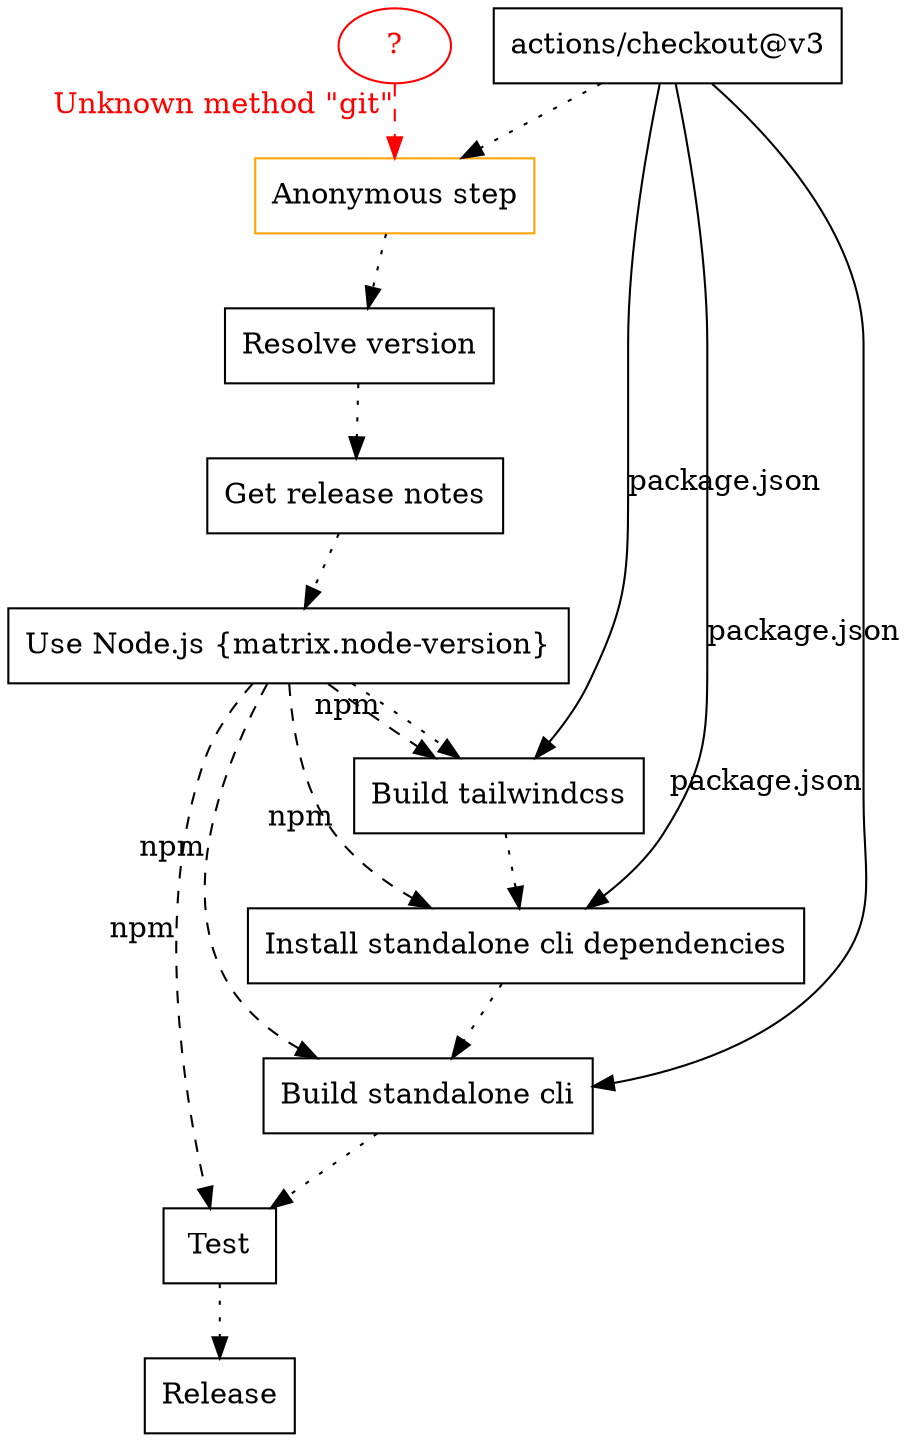 digraph {
	"actions/checkout@v3" [shape=rect]
	"Anonymous step" [color=orange shape=rect]
	"Resolve version" [shape=rect]
	"Get release notes" [shape=rect]
	"Use Node.js {matrix.node-version}" [shape=rect]
	"Build tailwindcss" [shape=rect]
	"Install standalone cli dependencies" [shape=rect]
	"Build standalone cli" [shape=rect]
	Test [shape=rect]
	Release [shape=rect]
	"?" [shape=rect]
	"?" [color=red fontcolor=red shape=ellipse]
	"actions/checkout@v3" -> "Build tailwindcss" [decorate=false xlabel="package.json"]
	"actions/checkout@v3" -> "Install standalone cli dependencies" [decorate=false xlabel="package.json"]
	"actions/checkout@v3" -> "Build standalone cli" [decorate=false xlabel="package.json"]
	"actions/checkout@v3" -> "Anonymous step" [style=dotted xlabel=""]
	"Anonymous step" -> "Resolve version" [style=dotted xlabel=""]
	"Resolve version" -> "Get release notes" [style=dotted xlabel=""]
	"Get release notes" -> "Use Node.js {matrix.node-version}" [style=dotted xlabel=""]
	"Use Node.js {matrix.node-version}" -> "Build tailwindcss" [style=dashed xlabel=npm]
	"Use Node.js {matrix.node-version}" -> "Install standalone cli dependencies" [style=dashed xlabel=npm]
	"Use Node.js {matrix.node-version}" -> "Build standalone cli" [style=dashed xlabel=npm]
	"Use Node.js {matrix.node-version}" -> Test [style=dashed xlabel=npm]
	"Use Node.js {matrix.node-version}" -> "Build tailwindcss" [style=dotted xlabel=""]
	"Build tailwindcss" -> "Install standalone cli dependencies" [style=dotted xlabel=""]
	"Install standalone cli dependencies" -> "Build standalone cli" [style=dotted xlabel=""]
	"Build standalone cli" -> Test [style=dotted xlabel=""]
	Test -> Release [style=dotted xlabel=""]
	"?" -> "Anonymous step" [color=red fontcolor=red style=dashed xlabel="Unknown method \"git\""]
}
